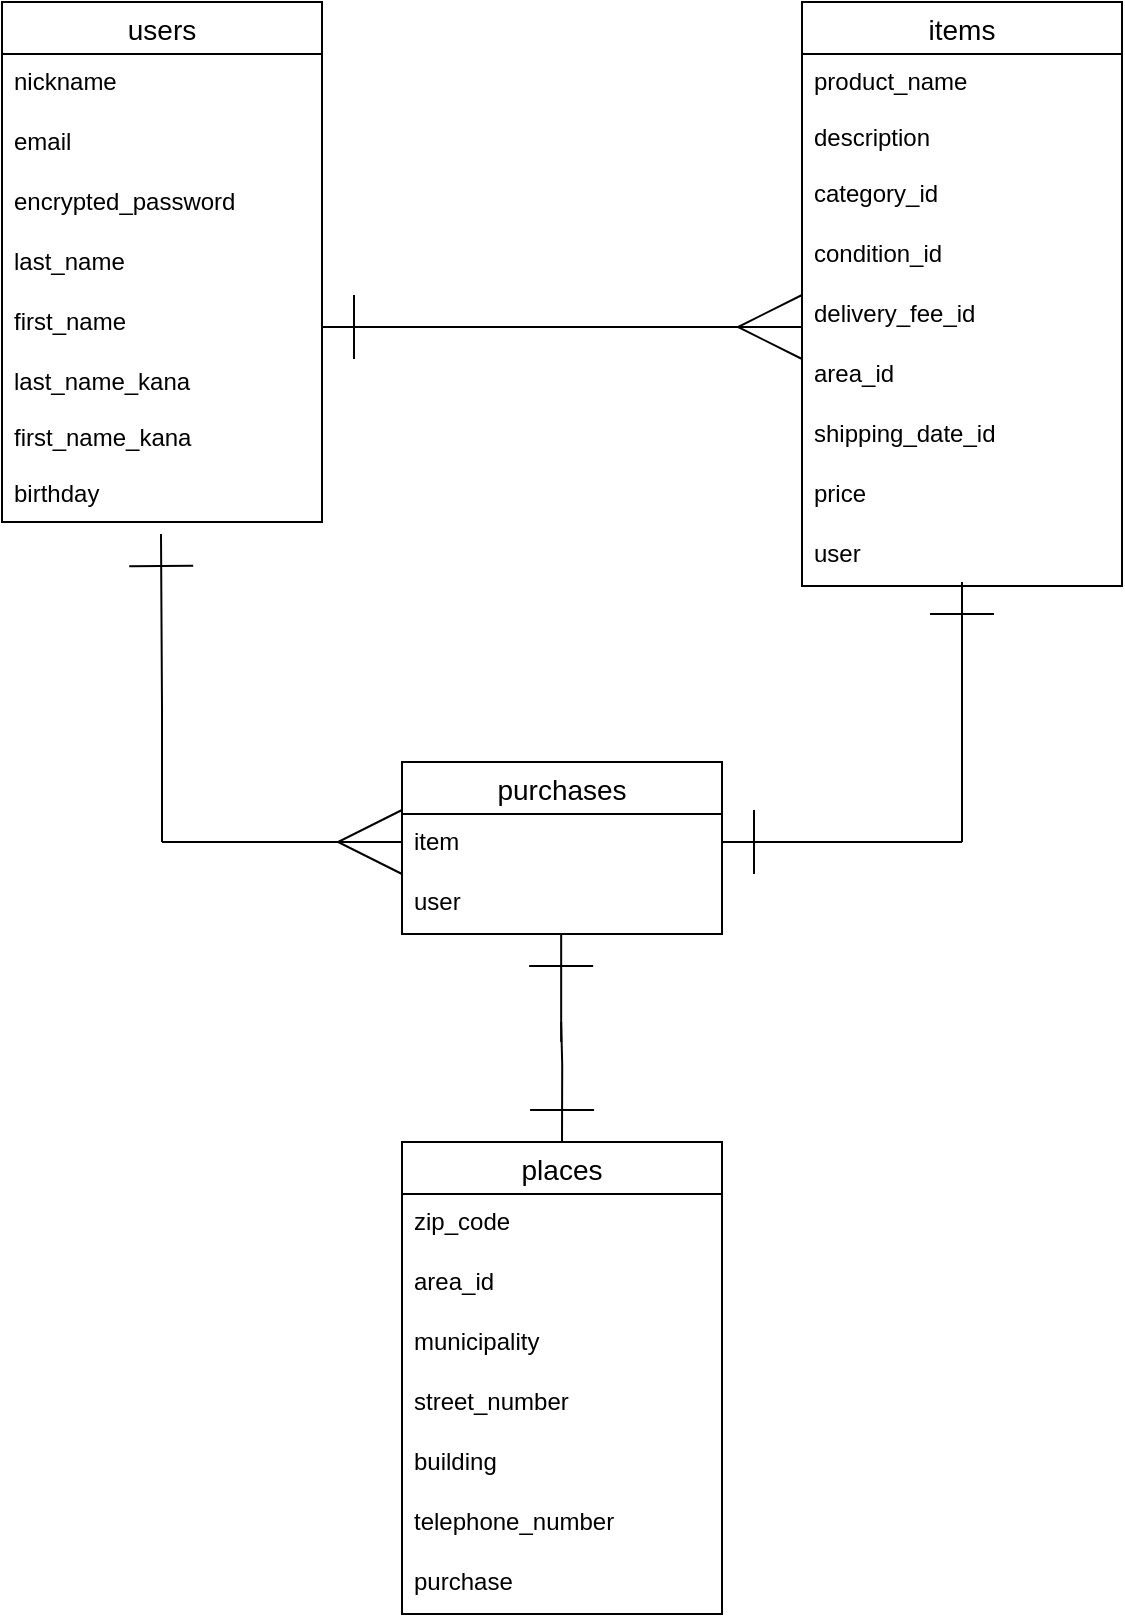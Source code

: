 <mxfile>
    <diagram id="5viNvKt12Df1m1-q0Ac6" name="ページ1">
        <mxGraphModel dx="522" dy="378" grid="1" gridSize="10" guides="1" tooltips="1" connect="1" arrows="1" fold="1" page="1" pageScale="1" pageWidth="827" pageHeight="1169" background="none" math="0" shadow="0">
            <root>
                <mxCell id="0"/>
                <mxCell id="1" parent="0"/>
                <mxCell id="2" value="users" style="swimlane;fontStyle=0;childLayout=stackLayout;horizontal=1;startSize=26;horizontalStack=0;resizeParent=1;resizeParentMax=0;resizeLast=0;collapsible=1;marginBottom=0;align=center;fontSize=14;labelBackgroundColor=none;" parent="1" vertex="1">
                    <mxGeometry x="80" y="140" width="160" height="260" as="geometry"/>
                </mxCell>
                <mxCell id="3" value="nickname" style="text;strokeColor=none;fillColor=none;spacingLeft=4;spacingRight=4;overflow=hidden;rotatable=0;points=[[0,0.5],[1,0.5]];portConstraint=eastwest;fontSize=12;" parent="2" vertex="1">
                    <mxGeometry y="26" width="160" height="30" as="geometry"/>
                </mxCell>
                <mxCell id="4" value="email" style="text;strokeColor=none;fillColor=none;spacingLeft=4;spacingRight=4;overflow=hidden;rotatable=0;points=[[0,0.5],[1,0.5]];portConstraint=eastwest;fontSize=12;" parent="2" vertex="1">
                    <mxGeometry y="56" width="160" height="30" as="geometry"/>
                </mxCell>
                <mxCell id="15" value="encrypted_password" style="text;strokeColor=none;fillColor=none;spacingLeft=4;spacingRight=4;overflow=hidden;rotatable=0;points=[[0,0.5],[1,0.5]];portConstraint=eastwest;fontSize=12;" parent="2" vertex="1">
                    <mxGeometry y="86" width="160" height="30" as="geometry"/>
                </mxCell>
                <mxCell id="16" value="last_name" style="text;strokeColor=none;fillColor=none;spacingLeft=4;spacingRight=4;overflow=hidden;rotatable=0;points=[[0,0.5],[1,0.5]];portConstraint=eastwest;fontSize=12;" parent="2" vertex="1">
                    <mxGeometry y="116" width="160" height="30" as="geometry"/>
                </mxCell>
                <mxCell id="5" value="first_name" style="text;strokeColor=none;fillColor=none;spacingLeft=4;spacingRight=4;overflow=hidden;rotatable=0;points=[[0,0.5],[1,0.5]];portConstraint=eastwest;fontSize=12;" parent="2" vertex="1">
                    <mxGeometry y="146" width="160" height="30" as="geometry"/>
                </mxCell>
                <mxCell id="17" value="last_name_kana&#10;&#10;first_name_kana&#10;&#10;birthday" style="text;strokeColor=none;fillColor=none;spacingLeft=4;spacingRight=4;overflow=hidden;rotatable=0;points=[[0,0.5],[1,0.5]];portConstraint=eastwest;fontSize=12;labelBackgroundColor=none;align=left;" parent="2" vertex="1">
                    <mxGeometry y="176" width="160" height="84" as="geometry"/>
                </mxCell>
                <mxCell id="6" value="items" style="swimlane;fontStyle=0;childLayout=stackLayout;horizontal=1;startSize=26;horizontalStack=0;resizeParent=1;resizeParentMax=0;resizeLast=0;collapsible=1;marginBottom=0;align=center;fontSize=14;" parent="1" vertex="1">
                    <mxGeometry x="480" y="140" width="160" height="292" as="geometry"/>
                </mxCell>
                <mxCell id="19" value="product_name&#10;&#10;description" style="text;strokeColor=none;fillColor=none;spacingLeft=4;spacingRight=4;overflow=hidden;rotatable=0;points=[[0,0.5],[1,0.5]];portConstraint=eastwest;fontSize=12;" parent="6" vertex="1">
                    <mxGeometry y="26" width="160" height="56" as="geometry"/>
                </mxCell>
                <mxCell id="20" value="category_id" style="text;strokeColor=none;fillColor=none;spacingLeft=4;spacingRight=4;overflow=hidden;rotatable=0;points=[[0,0.5],[1,0.5]];portConstraint=eastwest;fontSize=12;" parent="6" vertex="1">
                    <mxGeometry y="82" width="160" height="30" as="geometry"/>
                </mxCell>
                <mxCell id="21" value="condition_id" style="text;strokeColor=none;fillColor=none;spacingLeft=4;spacingRight=4;overflow=hidden;rotatable=0;points=[[0,0.5],[1,0.5]];portConstraint=eastwest;fontSize=12;" parent="6" vertex="1">
                    <mxGeometry y="112" width="160" height="30" as="geometry"/>
                </mxCell>
                <mxCell id="22" value="delivery_fee_id" style="text;strokeColor=none;fillColor=none;spacingLeft=4;spacingRight=4;overflow=hidden;rotatable=0;points=[[0,0.5],[1,0.5]];portConstraint=eastwest;fontSize=12;" parent="6" vertex="1">
                    <mxGeometry y="142" width="160" height="30" as="geometry"/>
                </mxCell>
                <mxCell id="23" value="area_id" style="text;strokeColor=none;fillColor=none;spacingLeft=4;spacingRight=4;overflow=hidden;rotatable=0;points=[[0,0.5],[1,0.5]];portConstraint=eastwest;fontSize=12;" parent="6" vertex="1">
                    <mxGeometry y="172" width="160" height="30" as="geometry"/>
                </mxCell>
                <mxCell id="24" value="shipping_date_id" style="text;strokeColor=none;fillColor=none;spacingLeft=4;spacingRight=4;overflow=hidden;rotatable=0;points=[[0,0.5],[1,0.5]];portConstraint=eastwest;fontSize=12;" parent="6" vertex="1">
                    <mxGeometry y="202" width="160" height="30" as="geometry"/>
                </mxCell>
                <mxCell id="25" value="price" style="text;strokeColor=none;fillColor=none;spacingLeft=4;spacingRight=4;overflow=hidden;rotatable=0;points=[[0,0.5],[1,0.5]];portConstraint=eastwest;fontSize=12;" parent="6" vertex="1">
                    <mxGeometry y="232" width="160" height="30" as="geometry"/>
                </mxCell>
                <mxCell id="8" value="user" style="text;strokeColor=none;fillColor=none;spacingLeft=4;spacingRight=4;overflow=hidden;rotatable=0;points=[[0,0.5],[1,0.5]];portConstraint=eastwest;fontSize=12;" parent="6" vertex="1">
                    <mxGeometry y="262" width="160" height="30" as="geometry"/>
                </mxCell>
                <mxCell id="10" value="purchases" style="swimlane;fontStyle=0;childLayout=stackLayout;horizontal=1;startSize=26;horizontalStack=0;resizeParent=1;resizeParentMax=0;resizeLast=0;collapsible=1;marginBottom=0;align=center;fontSize=14;" parent="1" vertex="1">
                    <mxGeometry x="280" y="520" width="160" height="86" as="geometry"/>
                </mxCell>
                <mxCell id="11" value="item" style="text;strokeColor=none;fillColor=none;spacingLeft=4;spacingRight=4;overflow=hidden;rotatable=0;points=[[0,0.5],[1,0.5]];portConstraint=eastwest;fontSize=12;" parent="10" vertex="1">
                    <mxGeometry y="26" width="160" height="30" as="geometry"/>
                </mxCell>
                <mxCell id="12" value="user" style="text;strokeColor=none;fillColor=none;spacingLeft=4;spacingRight=4;overflow=hidden;rotatable=0;points=[[0,0.5],[1,0.5]];portConstraint=eastwest;fontSize=12;" parent="10" vertex="1">
                    <mxGeometry y="56" width="160" height="30" as="geometry"/>
                </mxCell>
                <mxCell id="26" value="places" style="swimlane;fontStyle=0;childLayout=stackLayout;horizontal=1;startSize=26;horizontalStack=0;resizeParent=1;resizeParentMax=0;resizeLast=0;collapsible=1;marginBottom=0;align=center;fontSize=14;" parent="1" vertex="1">
                    <mxGeometry x="280" y="710" width="160" height="236" as="geometry"/>
                </mxCell>
                <mxCell id="27" value="zip_code" style="text;strokeColor=none;fillColor=none;spacingLeft=4;spacingRight=4;overflow=hidden;rotatable=0;points=[[0,0.5],[1,0.5]];portConstraint=eastwest;fontSize=12;" parent="26" vertex="1">
                    <mxGeometry y="26" width="160" height="30" as="geometry"/>
                </mxCell>
                <mxCell id="28" value="area_id" style="text;strokeColor=none;fillColor=none;spacingLeft=4;spacingRight=4;overflow=hidden;rotatable=0;points=[[0,0.5],[1,0.5]];portConstraint=eastwest;fontSize=12;" parent="26" vertex="1">
                    <mxGeometry y="56" width="160" height="30" as="geometry"/>
                </mxCell>
                <mxCell id="29" value="municipality" style="text;strokeColor=none;fillColor=none;spacingLeft=4;spacingRight=4;overflow=hidden;rotatable=0;points=[[0,0.5],[1,0.5]];portConstraint=eastwest;fontSize=12;" parent="26" vertex="1">
                    <mxGeometry y="86" width="160" height="30" as="geometry"/>
                </mxCell>
                <mxCell id="30" value="street_number" style="text;strokeColor=none;fillColor=none;spacingLeft=4;spacingRight=4;overflow=hidden;rotatable=0;points=[[0,0.5],[1,0.5]];portConstraint=eastwest;fontSize=12;" parent="26" vertex="1">
                    <mxGeometry y="116" width="160" height="30" as="geometry"/>
                </mxCell>
                <mxCell id="31" value="building" style="text;strokeColor=none;fillColor=none;spacingLeft=4;spacingRight=4;overflow=hidden;rotatable=0;points=[[0,0.5],[1,0.5]];portConstraint=eastwest;fontSize=12;" parent="26" vertex="1">
                    <mxGeometry y="146" width="160" height="30" as="geometry"/>
                </mxCell>
                <mxCell id="32" value="telephone_number" style="text;strokeColor=none;fillColor=none;spacingLeft=4;spacingRight=4;overflow=hidden;rotatable=0;points=[[0,0.5],[1,0.5]];portConstraint=eastwest;fontSize=12;" parent="26" vertex="1">
                    <mxGeometry y="176" width="160" height="30" as="geometry"/>
                </mxCell>
                <mxCell id="6wq7koVwzGIkZJXyjbwG-59" value="purchase" style="text;strokeColor=none;fillColor=none;spacingLeft=4;spacingRight=4;overflow=hidden;rotatable=0;points=[[0,0.5],[1,0.5]];portConstraint=eastwest;fontSize=12;" parent="26" vertex="1">
                    <mxGeometry y="206" width="160" height="30" as="geometry"/>
                </mxCell>
                <mxCell id="35" style="edgeStyle=orthogonalEdgeStyle;rounded=0;orthogonalLoop=1;jettySize=auto;html=1;endArrow=ERone;endFill=0;sourcePerimeterSpacing=6;strokeWidth=1;endSize=30;startSize=40;" parent="1" edge="1">
                    <mxGeometry relative="1" as="geometry">
                        <mxPoint x="400" y="302.5" as="sourcePoint"/>
                        <mxPoint x="240" y="302.5" as="targetPoint"/>
                    </mxGeometry>
                </mxCell>
                <mxCell id="37" style="edgeStyle=orthogonalEdgeStyle;rounded=0;orthogonalLoop=1;jettySize=auto;html=1;endArrow=ERmany;endFill=0;sourcePerimeterSpacing=6;strokeWidth=1;endSize=30;startSize=40;" parent="1" edge="1">
                    <mxGeometry relative="1" as="geometry">
                        <mxPoint x="320" y="302.5" as="sourcePoint"/>
                        <mxPoint x="480" y="302.5" as="targetPoint"/>
                    </mxGeometry>
                </mxCell>
                <mxCell id="46" style="edgeStyle=elbowEdgeStyle;rounded=0;orthogonalLoop=1;jettySize=auto;html=1;startSize=40;sourcePerimeterSpacing=6;endArrow=ERmany;endFill=0;endSize=30;strokeWidth=1;" parent="1" edge="1">
                    <mxGeometry relative="1" as="geometry">
                        <mxPoint x="280" y="560" as="targetPoint"/>
                        <mxPoint x="160" y="560" as="sourcePoint"/>
                        <Array as="points">
                            <mxPoint x="160" y="560"/>
                            <mxPoint x="150" y="500"/>
                        </Array>
                    </mxGeometry>
                </mxCell>
                <mxCell id="47" style="edgeStyle=orthogonalEdgeStyle;rounded=0;orthogonalLoop=1;jettySize=auto;html=1;startSize=40;sourcePerimeterSpacing=6;endArrow=ERone;endFill=0;endSize=30;strokeWidth=1;" parent="1" edge="1">
                    <mxGeometry relative="1" as="geometry">
                        <mxPoint x="159.5" y="406" as="targetPoint"/>
                        <mxPoint x="160" y="560" as="sourcePoint"/>
                        <Array as="points">
                            <mxPoint x="160" y="493"/>
                        </Array>
                    </mxGeometry>
                </mxCell>
                <mxCell id="49" style="edgeStyle=orthogonalEdgeStyle;rounded=0;orthogonalLoop=1;jettySize=auto;html=1;endArrow=ERone;endFill=0;sourcePerimeterSpacing=6;strokeWidth=1;endSize=30;startSize=40;" parent="1" edge="1">
                    <mxGeometry relative="1" as="geometry">
                        <mxPoint x="560" y="560" as="sourcePoint"/>
                        <mxPoint x="440" y="560" as="targetPoint"/>
                    </mxGeometry>
                </mxCell>
                <mxCell id="50" style="edgeStyle=orthogonalEdgeStyle;rounded=0;orthogonalLoop=1;jettySize=auto;html=1;startSize=40;sourcePerimeterSpacing=6;endArrow=ERone;endFill=0;endSize=30;strokeWidth=1;" parent="1" edge="1">
                    <mxGeometry relative="1" as="geometry">
                        <mxPoint x="560" y="430" as="targetPoint"/>
                        <mxPoint x="560" y="560" as="sourcePoint"/>
                        <Array as="points">
                            <mxPoint x="560" y="538"/>
                        </Array>
                    </mxGeometry>
                </mxCell>
                <mxCell id="6wq7koVwzGIkZJXyjbwG-56" style="edgeStyle=orthogonalEdgeStyle;rounded=0;orthogonalLoop=1;jettySize=auto;html=1;startSize=40;sourcePerimeterSpacing=6;endArrow=ERone;endFill=0;endSize=30;strokeWidth=1;entryX=0.5;entryY=0;entryDx=0;entryDy=0;" parent="1" target="26" edge="1">
                    <mxGeometry relative="1" as="geometry">
                        <mxPoint x="359.58" y="704.0" as="targetPoint"/>
                        <mxPoint x="359.58" y="650" as="sourcePoint"/>
                    </mxGeometry>
                </mxCell>
                <mxCell id="6wq7koVwzGIkZJXyjbwG-58" style="edgeStyle=orthogonalEdgeStyle;rounded=0;orthogonalLoop=1;jettySize=auto;html=1;startSize=40;sourcePerimeterSpacing=6;endArrow=ERone;endFill=0;endSize=30;strokeWidth=1;" parent="1" edge="1">
                    <mxGeometry relative="1" as="geometry">
                        <mxPoint x="359.58" y="606" as="targetPoint"/>
                        <mxPoint x="359.58" y="660" as="sourcePoint"/>
                    </mxGeometry>
                </mxCell>
            </root>
        </mxGraphModel>
    </diagram>
</mxfile>